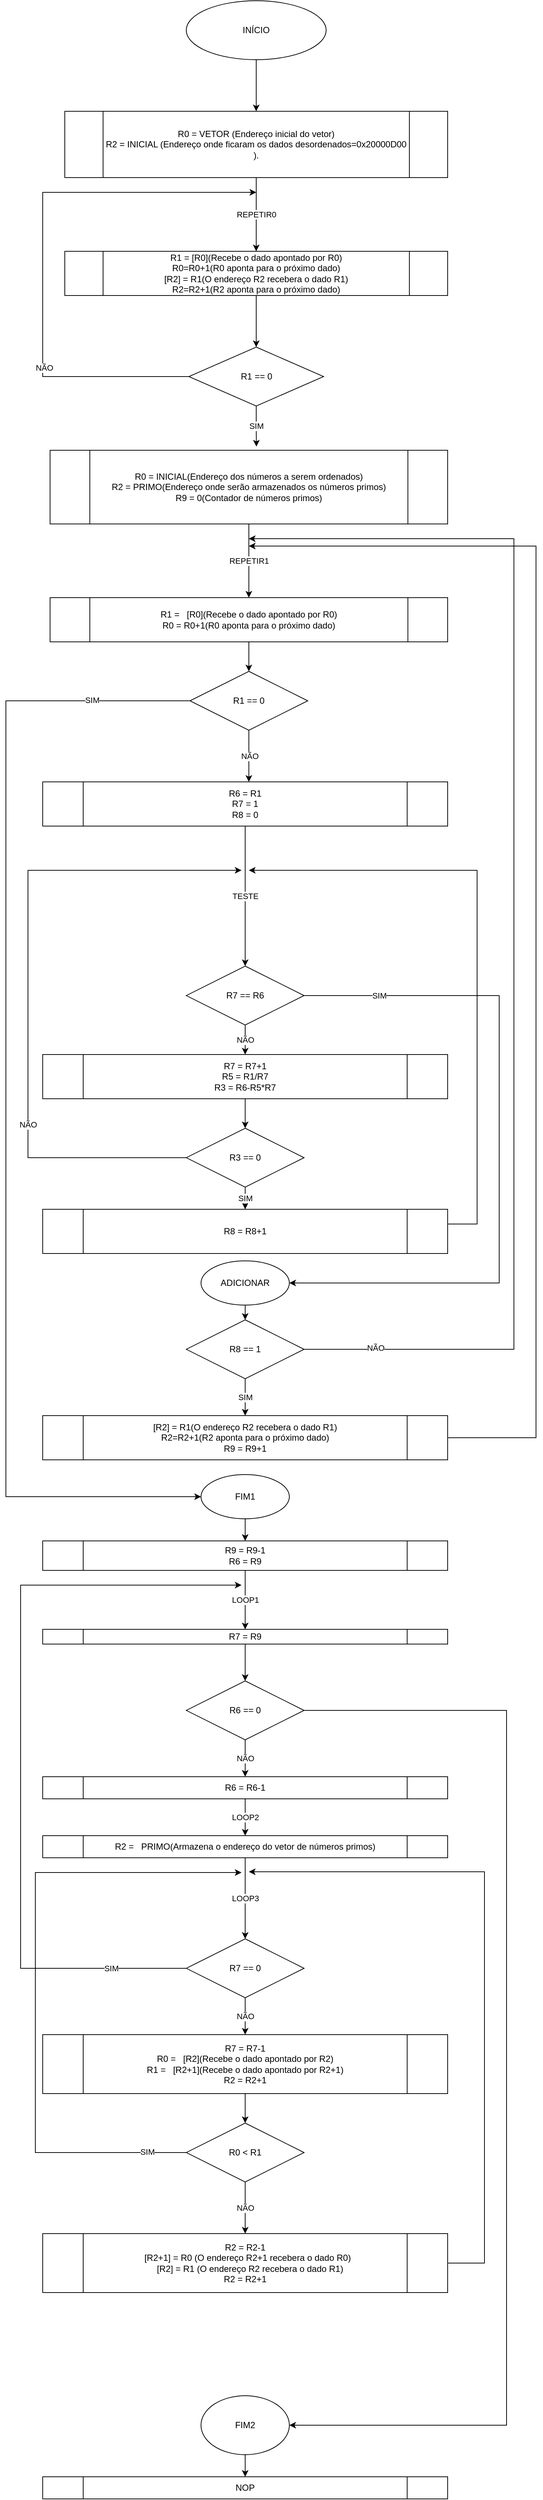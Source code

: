 <mxfile version="20.3.1" type="github">
  <diagram id="jYiwCCVbOT4eX7g08uxv" name="Página-1">
    <mxGraphModel dx="1531" dy="1859" grid="1" gridSize="10" guides="1" tooltips="1" connect="1" arrows="1" fold="1" page="1" pageScale="1" pageWidth="827" pageHeight="1169" math="0" shadow="0">
      <root>
        <mxCell id="0" />
        <mxCell id="1" parent="0" />
        <mxCell id="s7tynfBtA4Vy_yrv-AMY-73" value="" style="edgeStyle=orthogonalEdgeStyle;rounded=0;orthogonalLoop=1;jettySize=auto;html=1;" edge="1" parent="1" source="s7tynfBtA4Vy_yrv-AMY-22" target="s7tynfBtA4Vy_yrv-AMY-23">
          <mxGeometry relative="1" as="geometry" />
        </mxCell>
        <mxCell id="s7tynfBtA4Vy_yrv-AMY-22" value="INÍCIO" style="ellipse;whiteSpace=wrap;html=1;" vertex="1" parent="1">
          <mxGeometry x="285" y="-1140" width="189.99" height="80" as="geometry" />
        </mxCell>
        <mxCell id="s7tynfBtA4Vy_yrv-AMY-72" value="REPETIR0" style="edgeStyle=orthogonalEdgeStyle;rounded=0;orthogonalLoop=1;jettySize=auto;html=1;entryX=0.5;entryY=0;entryDx=0;entryDy=0;" edge="1" parent="1" source="s7tynfBtA4Vy_yrv-AMY-23" target="s7tynfBtA4Vy_yrv-AMY-26">
          <mxGeometry relative="1" as="geometry" />
        </mxCell>
        <mxCell id="s7tynfBtA4Vy_yrv-AMY-23" value="R0 = VETOR (Endereço inicial do vetor)&lt;br&gt;R2 = INICIAL (Endereço onde ficaram os dados desordenados=0x20000D00&lt;br&gt;)." style="shape=process;whiteSpace=wrap;html=1;backgroundOutline=1;" vertex="1" parent="1">
          <mxGeometry x="120" y="-990" width="520" height="90" as="geometry" />
        </mxCell>
        <mxCell id="s7tynfBtA4Vy_yrv-AMY-25" style="edgeStyle=orthogonalEdgeStyle;rounded=0;orthogonalLoop=1;jettySize=auto;html=1;exitX=0.5;exitY=1;exitDx=0;exitDy=0;entryX=0.5;entryY=0;entryDx=0;entryDy=0;" edge="1" parent="1" source="s7tynfBtA4Vy_yrv-AMY-26" target="s7tynfBtA4Vy_yrv-AMY-30">
          <mxGeometry relative="1" as="geometry" />
        </mxCell>
        <mxCell id="s7tynfBtA4Vy_yrv-AMY-26" value="R1 =&amp;nbsp;[R0](Recebe o dado apontado por R0)&lt;br&gt;R0=R0+1(R0 aponta para o próximo dado)&lt;br&gt;[R2] = R1(O endereço R2 recebera o dado R1)&lt;br&gt;R2=R2+1(R2 aponta para o próximo dado)" style="shape=process;whiteSpace=wrap;html=1;backgroundOutline=1;" vertex="1" parent="1">
          <mxGeometry x="120" y="-800" width="520" height="60" as="geometry" />
        </mxCell>
        <mxCell id="s7tynfBtA4Vy_yrv-AMY-27" style="edgeStyle=orthogonalEdgeStyle;rounded=0;orthogonalLoop=1;jettySize=auto;html=1;exitX=0;exitY=0.5;exitDx=0;exitDy=0;" edge="1" parent="1" source="s7tynfBtA4Vy_yrv-AMY-30">
          <mxGeometry relative="1" as="geometry">
            <mxPoint x="380" y="-880" as="targetPoint" />
            <Array as="points">
              <mxPoint x="90" y="-630" />
              <mxPoint x="90" y="-880" />
              <mxPoint x="380" y="-880" />
            </Array>
          </mxGeometry>
        </mxCell>
        <mxCell id="s7tynfBtA4Vy_yrv-AMY-28" value="NÃO" style="edgeLabel;html=1;align=center;verticalAlign=middle;resizable=0;points=[];" vertex="1" connectable="0" parent="s7tynfBtA4Vy_yrv-AMY-27">
          <mxGeometry x="-0.43" y="-2" relative="1" as="geometry">
            <mxPoint as="offset" />
          </mxGeometry>
        </mxCell>
        <mxCell id="s7tynfBtA4Vy_yrv-AMY-29" value="SIM" style="edgeStyle=orthogonalEdgeStyle;rounded=0;orthogonalLoop=1;jettySize=auto;html=1;exitX=0.5;exitY=1;exitDx=0;exitDy=0;entryX=0.519;entryY=-0.05;entryDx=0;entryDy=0;entryPerimeter=0;" edge="1" parent="1" source="s7tynfBtA4Vy_yrv-AMY-30" target="s7tynfBtA4Vy_yrv-AMY-32">
          <mxGeometry relative="1" as="geometry" />
        </mxCell>
        <mxCell id="s7tynfBtA4Vy_yrv-AMY-30" value="R1 == 0" style="rhombus;whiteSpace=wrap;html=1;" vertex="1" parent="1">
          <mxGeometry x="288.51" y="-670" width="182.99" height="80" as="geometry" />
        </mxCell>
        <mxCell id="s7tynfBtA4Vy_yrv-AMY-31" value="REPETIR1" style="edgeStyle=orthogonalEdgeStyle;rounded=0;orthogonalLoop=1;jettySize=auto;html=1;exitX=0.5;exitY=1;exitDx=0;exitDy=0;entryX=0.5;entryY=0;entryDx=0;entryDy=0;" edge="1" parent="1" source="s7tynfBtA4Vy_yrv-AMY-32" target="s7tynfBtA4Vy_yrv-AMY-34">
          <mxGeometry relative="1" as="geometry" />
        </mxCell>
        <mxCell id="s7tynfBtA4Vy_yrv-AMY-32" value="R0 = INICIAL(Endereço dos números a serem ordenados)&lt;br&gt;R2 = PRIMO(Endereço onde serão armazenados os números primos)&lt;br&gt;R9 = 0(Contador de números primos)" style="shape=process;whiteSpace=wrap;html=1;backgroundOutline=1;" vertex="1" parent="1">
          <mxGeometry x="100" y="-530" width="540" height="100" as="geometry" />
        </mxCell>
        <mxCell id="s7tynfBtA4Vy_yrv-AMY-33" style="edgeStyle=orthogonalEdgeStyle;rounded=0;orthogonalLoop=1;jettySize=auto;html=1;exitX=0.5;exitY=1;exitDx=0;exitDy=0;entryX=0.5;entryY=0;entryDx=0;entryDy=0;" edge="1" parent="1" source="s7tynfBtA4Vy_yrv-AMY-34" target="s7tynfBtA4Vy_yrv-AMY-36">
          <mxGeometry relative="1" as="geometry" />
        </mxCell>
        <mxCell id="s7tynfBtA4Vy_yrv-AMY-34" value="R1 =&amp;nbsp;&amp;nbsp;&amp;nbsp;[R0](Recebe o dado apontado por R0)&lt;br&gt;R0 = R0+1(R0 aponta para o próximo dado)" style="shape=process;whiteSpace=wrap;html=1;backgroundOutline=1;" vertex="1" parent="1">
          <mxGeometry x="100" y="-330" width="540" height="60" as="geometry" />
        </mxCell>
        <mxCell id="s7tynfBtA4Vy_yrv-AMY-35" value="NÃO" style="edgeStyle=orthogonalEdgeStyle;rounded=0;orthogonalLoop=1;jettySize=auto;html=1;exitX=0.5;exitY=1;exitDx=0;exitDy=0;" edge="1" parent="1" source="s7tynfBtA4Vy_yrv-AMY-36">
          <mxGeometry relative="1" as="geometry">
            <mxPoint x="370" y="-80" as="targetPoint" />
          </mxGeometry>
        </mxCell>
        <mxCell id="s7tynfBtA4Vy_yrv-AMY-59" style="edgeStyle=orthogonalEdgeStyle;rounded=0;orthogonalLoop=1;jettySize=auto;html=1;exitX=0;exitY=0.5;exitDx=0;exitDy=0;entryX=0;entryY=0.5;entryDx=0;entryDy=0;" edge="1" parent="1" source="s7tynfBtA4Vy_yrv-AMY-36" target="s7tynfBtA4Vy_yrv-AMY-82">
          <mxGeometry relative="1" as="geometry">
            <mxPoint x="360" y="890" as="targetPoint" />
            <Array as="points">
              <mxPoint x="40" y="-190" />
              <mxPoint x="40" y="890" />
            </Array>
          </mxGeometry>
        </mxCell>
        <mxCell id="s7tynfBtA4Vy_yrv-AMY-60" value="SIM" style="edgeLabel;html=1;align=center;verticalAlign=middle;resizable=0;points=[];" vertex="1" connectable="0" parent="s7tynfBtA4Vy_yrv-AMY-59">
          <mxGeometry x="-0.833" y="-1" relative="1" as="geometry">
            <mxPoint as="offset" />
          </mxGeometry>
        </mxCell>
        <mxCell id="s7tynfBtA4Vy_yrv-AMY-36" value="R1 == 0" style="rhombus;whiteSpace=wrap;html=1;" vertex="1" parent="1">
          <mxGeometry x="290" y="-230" width="160" height="80" as="geometry" />
        </mxCell>
        <mxCell id="s7tynfBtA4Vy_yrv-AMY-62" value="TESTE" style="edgeStyle=orthogonalEdgeStyle;rounded=0;orthogonalLoop=1;jettySize=auto;html=1;entryX=0.5;entryY=0;entryDx=0;entryDy=0;" edge="1" parent="1" source="s7tynfBtA4Vy_yrv-AMY-37" target="s7tynfBtA4Vy_yrv-AMY-41">
          <mxGeometry relative="1" as="geometry" />
        </mxCell>
        <mxCell id="s7tynfBtA4Vy_yrv-AMY-37" value="R6 = R1&lt;br&gt;R7 = 1&lt;br&gt;R8 = 0" style="shape=process;whiteSpace=wrap;html=1;backgroundOutline=1;" vertex="1" parent="1">
          <mxGeometry x="90" y="-80" width="550" height="60" as="geometry" />
        </mxCell>
        <mxCell id="s7tynfBtA4Vy_yrv-AMY-46" value="NÃO" style="edgeStyle=orthogonalEdgeStyle;rounded=0;orthogonalLoop=1;jettySize=auto;html=1;" edge="1" parent="1" source="s7tynfBtA4Vy_yrv-AMY-41" target="s7tynfBtA4Vy_yrv-AMY-45">
          <mxGeometry relative="1" as="geometry" />
        </mxCell>
        <mxCell id="s7tynfBtA4Vy_yrv-AMY-75" style="edgeStyle=orthogonalEdgeStyle;rounded=0;orthogonalLoop=1;jettySize=auto;html=1;exitX=1;exitY=0.5;exitDx=0;exitDy=0;entryX=1;entryY=0.5;entryDx=0;entryDy=0;" edge="1" parent="1" source="s7tynfBtA4Vy_yrv-AMY-41" target="s7tynfBtA4Vy_yrv-AMY-78">
          <mxGeometry relative="1" as="geometry">
            <mxPoint x="500" y="580" as="targetPoint" />
            <Array as="points">
              <mxPoint x="710" y="210" />
              <mxPoint x="710" y="600" />
            </Array>
          </mxGeometry>
        </mxCell>
        <mxCell id="s7tynfBtA4Vy_yrv-AMY-77" value="SIM" style="edgeLabel;html=1;align=center;verticalAlign=middle;resizable=0;points=[];" vertex="1" connectable="0" parent="s7tynfBtA4Vy_yrv-AMY-75">
          <mxGeometry x="-0.783" relative="1" as="geometry">
            <mxPoint as="offset" />
          </mxGeometry>
        </mxCell>
        <mxCell id="s7tynfBtA4Vy_yrv-AMY-41" value="R7 == R6" style="rhombus;whiteSpace=wrap;html=1;" vertex="1" parent="1">
          <mxGeometry x="285" y="170" width="160" height="80" as="geometry" />
        </mxCell>
        <mxCell id="s7tynfBtA4Vy_yrv-AMY-49" value="" style="edgeStyle=orthogonalEdgeStyle;rounded=0;orthogonalLoop=1;jettySize=auto;html=1;" edge="1" parent="1" source="s7tynfBtA4Vy_yrv-AMY-45" target="s7tynfBtA4Vy_yrv-AMY-48">
          <mxGeometry relative="1" as="geometry" />
        </mxCell>
        <mxCell id="s7tynfBtA4Vy_yrv-AMY-45" value="R7 = R7+1&lt;br&gt;R5 = R1/R7&lt;br&gt;R3 = R6-R5*R7" style="shape=process;whiteSpace=wrap;html=1;backgroundOutline=1;" vertex="1" parent="1">
          <mxGeometry x="90" y="290" width="550" height="60" as="geometry" />
        </mxCell>
        <mxCell id="s7tynfBtA4Vy_yrv-AMY-52" style="edgeStyle=orthogonalEdgeStyle;rounded=0;orthogonalLoop=1;jettySize=auto;html=1;exitX=0;exitY=0.5;exitDx=0;exitDy=0;" edge="1" parent="1" source="s7tynfBtA4Vy_yrv-AMY-48">
          <mxGeometry relative="1" as="geometry">
            <mxPoint x="360" y="40" as="targetPoint" />
            <Array as="points">
              <mxPoint x="70" y="430" />
            </Array>
          </mxGeometry>
        </mxCell>
        <mxCell id="s7tynfBtA4Vy_yrv-AMY-53" value="NÃO" style="edgeLabel;html=1;align=center;verticalAlign=middle;resizable=0;points=[];" vertex="1" connectable="0" parent="s7tynfBtA4Vy_yrv-AMY-52">
          <mxGeometry x="-0.419" relative="1" as="geometry">
            <mxPoint as="offset" />
          </mxGeometry>
        </mxCell>
        <mxCell id="s7tynfBtA4Vy_yrv-AMY-55" value="SIM" style="edgeStyle=orthogonalEdgeStyle;rounded=0;orthogonalLoop=1;jettySize=auto;html=1;" edge="1" parent="1" source="s7tynfBtA4Vy_yrv-AMY-48" target="s7tynfBtA4Vy_yrv-AMY-54">
          <mxGeometry relative="1" as="geometry" />
        </mxCell>
        <mxCell id="s7tynfBtA4Vy_yrv-AMY-48" value="R3 == 0" style="rhombus;whiteSpace=wrap;html=1;" vertex="1" parent="1">
          <mxGeometry x="285" y="390" width="160" height="80" as="geometry" />
        </mxCell>
        <mxCell id="s7tynfBtA4Vy_yrv-AMY-57" style="edgeStyle=orthogonalEdgeStyle;rounded=0;orthogonalLoop=1;jettySize=auto;html=1;exitX=1;exitY=0.5;exitDx=0;exitDy=0;" edge="1" parent="1" source="s7tynfBtA4Vy_yrv-AMY-54">
          <mxGeometry relative="1" as="geometry">
            <mxPoint x="370" y="40" as="targetPoint" />
            <Array as="points">
              <mxPoint x="680" y="520" />
              <mxPoint x="680" y="40" />
            </Array>
          </mxGeometry>
        </mxCell>
        <mxCell id="s7tynfBtA4Vy_yrv-AMY-54" value="R8 = R8+1" style="shape=process;whiteSpace=wrap;html=1;backgroundOutline=1;" vertex="1" parent="1">
          <mxGeometry x="90" y="500" width="550" height="60" as="geometry" />
        </mxCell>
        <mxCell id="s7tynfBtA4Vy_yrv-AMY-63" style="edgeStyle=orthogonalEdgeStyle;rounded=0;orthogonalLoop=1;jettySize=auto;html=1;exitX=1;exitY=0.5;exitDx=0;exitDy=0;" edge="1" parent="1" source="s7tynfBtA4Vy_yrv-AMY-61">
          <mxGeometry relative="1" as="geometry">
            <mxPoint x="370" y="-410" as="targetPoint" />
            <Array as="points">
              <mxPoint x="730" y="690" />
              <mxPoint x="730" y="-410" />
            </Array>
          </mxGeometry>
        </mxCell>
        <mxCell id="s7tynfBtA4Vy_yrv-AMY-65" value="NÃO" style="edgeLabel;html=1;align=center;verticalAlign=middle;resizable=0;points=[];" vertex="1" connectable="0" parent="s7tynfBtA4Vy_yrv-AMY-63">
          <mxGeometry x="-0.889" y="2" relative="1" as="geometry">
            <mxPoint as="offset" />
          </mxGeometry>
        </mxCell>
        <mxCell id="s7tynfBtA4Vy_yrv-AMY-68" value="SIM" style="edgeStyle=orthogonalEdgeStyle;rounded=0;orthogonalLoop=1;jettySize=auto;html=1;" edge="1" parent="1" source="s7tynfBtA4Vy_yrv-AMY-61" target="s7tynfBtA4Vy_yrv-AMY-66">
          <mxGeometry relative="1" as="geometry" />
        </mxCell>
        <mxCell id="s7tynfBtA4Vy_yrv-AMY-61" value="R8 == 1" style="rhombus;whiteSpace=wrap;html=1;" vertex="1" parent="1">
          <mxGeometry x="285" y="650" width="160" height="80" as="geometry" />
        </mxCell>
        <mxCell id="s7tynfBtA4Vy_yrv-AMY-70" style="edgeStyle=orthogonalEdgeStyle;rounded=0;orthogonalLoop=1;jettySize=auto;html=1;exitX=1;exitY=0.5;exitDx=0;exitDy=0;" edge="1" parent="1" source="s7tynfBtA4Vy_yrv-AMY-66">
          <mxGeometry relative="1" as="geometry">
            <mxPoint x="370" y="-400" as="targetPoint" />
            <Array as="points">
              <mxPoint x="760" y="810" />
              <mxPoint x="760" y="-400" />
            </Array>
          </mxGeometry>
        </mxCell>
        <mxCell id="s7tynfBtA4Vy_yrv-AMY-66" value="[R2] = R1(O endereço R2 recebera o dado R1)&lt;br&gt;R2=R2+1(R2 aponta para o próximo dado)&lt;br&gt;R9 = R9+1" style="shape=process;whiteSpace=wrap;html=1;backgroundOutline=1;" vertex="1" parent="1">
          <mxGeometry x="90" y="780" width="550" height="60" as="geometry" />
        </mxCell>
        <mxCell id="s7tynfBtA4Vy_yrv-AMY-81" style="edgeStyle=orthogonalEdgeStyle;rounded=0;orthogonalLoop=1;jettySize=auto;html=1;exitX=0.5;exitY=1;exitDx=0;exitDy=0;entryX=0.5;entryY=0;entryDx=0;entryDy=0;" edge="1" parent="1" source="s7tynfBtA4Vy_yrv-AMY-78" target="s7tynfBtA4Vy_yrv-AMY-61">
          <mxGeometry relative="1" as="geometry" />
        </mxCell>
        <mxCell id="s7tynfBtA4Vy_yrv-AMY-78" value="ADICIONAR" style="ellipse;whiteSpace=wrap;html=1;" vertex="1" parent="1">
          <mxGeometry x="305" y="570" width="120" height="60" as="geometry" />
        </mxCell>
        <mxCell id="s7tynfBtA4Vy_yrv-AMY-85" value="" style="edgeStyle=orthogonalEdgeStyle;rounded=0;orthogonalLoop=1;jettySize=auto;html=1;" edge="1" parent="1" source="s7tynfBtA4Vy_yrv-AMY-82" target="s7tynfBtA4Vy_yrv-AMY-84">
          <mxGeometry relative="1" as="geometry" />
        </mxCell>
        <mxCell id="s7tynfBtA4Vy_yrv-AMY-82" value="FIM1" style="ellipse;whiteSpace=wrap;html=1;" vertex="1" parent="1">
          <mxGeometry x="305" y="860" width="120" height="60" as="geometry" />
        </mxCell>
        <mxCell id="s7tynfBtA4Vy_yrv-AMY-89" value="LOOP1" style="edgeStyle=orthogonalEdgeStyle;rounded=0;orthogonalLoop=1;jettySize=auto;html=1;exitX=0.5;exitY=1;exitDx=0;exitDy=0;entryX=0.5;entryY=0;entryDx=0;entryDy=0;" edge="1" parent="1" source="s7tynfBtA4Vy_yrv-AMY-84" target="s7tynfBtA4Vy_yrv-AMY-88">
          <mxGeometry relative="1" as="geometry" />
        </mxCell>
        <mxCell id="s7tynfBtA4Vy_yrv-AMY-84" value="R9 = R9-1&lt;br&gt;R6 = R9" style="shape=process;whiteSpace=wrap;html=1;backgroundOutline=1;" vertex="1" parent="1">
          <mxGeometry x="90" y="950" width="550" height="40" as="geometry" />
        </mxCell>
        <mxCell id="s7tynfBtA4Vy_yrv-AMY-91" value="" style="edgeStyle=orthogonalEdgeStyle;rounded=0;orthogonalLoop=1;jettySize=auto;html=1;" edge="1" parent="1" source="s7tynfBtA4Vy_yrv-AMY-88" target="s7tynfBtA4Vy_yrv-AMY-90">
          <mxGeometry relative="1" as="geometry" />
        </mxCell>
        <mxCell id="s7tynfBtA4Vy_yrv-AMY-88" value="R7 = R9" style="shape=process;whiteSpace=wrap;html=1;backgroundOutline=1;" vertex="1" parent="1">
          <mxGeometry x="90" y="1070" width="550" height="20" as="geometry" />
        </mxCell>
        <mxCell id="s7tynfBtA4Vy_yrv-AMY-93" value="NÃO" style="edgeStyle=orthogonalEdgeStyle;rounded=0;orthogonalLoop=1;jettySize=auto;html=1;" edge="1" parent="1" source="s7tynfBtA4Vy_yrv-AMY-90" target="s7tynfBtA4Vy_yrv-AMY-92">
          <mxGeometry relative="1" as="geometry" />
        </mxCell>
        <mxCell id="s7tynfBtA4Vy_yrv-AMY-120" style="edgeStyle=orthogonalEdgeStyle;rounded=0;orthogonalLoop=1;jettySize=auto;html=1;exitX=1;exitY=0.5;exitDx=0;exitDy=0;entryX=1;entryY=0.5;entryDx=0;entryDy=0;" edge="1" parent="1" source="s7tynfBtA4Vy_yrv-AMY-90" target="s7tynfBtA4Vy_yrv-AMY-115">
          <mxGeometry relative="1" as="geometry">
            <mxPoint x="720" y="2160" as="targetPoint" />
            <Array as="points">
              <mxPoint x="720" y="1180" />
              <mxPoint x="720" y="2150" />
            </Array>
          </mxGeometry>
        </mxCell>
        <mxCell id="s7tynfBtA4Vy_yrv-AMY-90" value="R6 == 0" style="rhombus;whiteSpace=wrap;html=1;" vertex="1" parent="1">
          <mxGeometry x="285" y="1140" width="160" height="80" as="geometry" />
        </mxCell>
        <mxCell id="s7tynfBtA4Vy_yrv-AMY-95" value="LOOP2" style="edgeStyle=orthogonalEdgeStyle;rounded=0;orthogonalLoop=1;jettySize=auto;html=1;entryX=0.5;entryY=0;entryDx=0;entryDy=0;" edge="1" parent="1" source="s7tynfBtA4Vy_yrv-AMY-92" target="s7tynfBtA4Vy_yrv-AMY-96">
          <mxGeometry relative="1" as="geometry">
            <mxPoint x="365" y="1350" as="targetPoint" />
          </mxGeometry>
        </mxCell>
        <mxCell id="s7tynfBtA4Vy_yrv-AMY-92" value="R6 = R6-1" style="shape=process;whiteSpace=wrap;html=1;backgroundOutline=1;" vertex="1" parent="1">
          <mxGeometry x="90" y="1270" width="550" height="30" as="geometry" />
        </mxCell>
        <mxCell id="s7tynfBtA4Vy_yrv-AMY-99" value="LOOP3" style="edgeStyle=orthogonalEdgeStyle;rounded=0;orthogonalLoop=1;jettySize=auto;html=1;" edge="1" parent="1" source="s7tynfBtA4Vy_yrv-AMY-96" target="s7tynfBtA4Vy_yrv-AMY-98">
          <mxGeometry relative="1" as="geometry" />
        </mxCell>
        <mxCell id="s7tynfBtA4Vy_yrv-AMY-96" value="R2 =&amp;nbsp; &amp;nbsp;PRIMO(Armazena o endereço do vetor de números primos)&lt;br&gt;" style="shape=process;whiteSpace=wrap;html=1;backgroundOutline=1;" vertex="1" parent="1">
          <mxGeometry x="90" y="1350" width="550" height="30" as="geometry" />
        </mxCell>
        <mxCell id="s7tynfBtA4Vy_yrv-AMY-100" style="edgeStyle=orthogonalEdgeStyle;rounded=0;orthogonalLoop=1;jettySize=auto;html=1;exitX=0;exitY=0.5;exitDx=0;exitDy=0;" edge="1" parent="1" source="s7tynfBtA4Vy_yrv-AMY-98">
          <mxGeometry relative="1" as="geometry">
            <mxPoint x="360" y="1010" as="targetPoint" />
            <Array as="points">
              <mxPoint x="60" y="1530" />
              <mxPoint x="60" y="1010" />
            </Array>
          </mxGeometry>
        </mxCell>
        <mxCell id="s7tynfBtA4Vy_yrv-AMY-101" value="SIM" style="edgeLabel;html=1;align=center;verticalAlign=middle;resizable=0;points=[];" vertex="1" connectable="0" parent="s7tynfBtA4Vy_yrv-AMY-100">
          <mxGeometry x="-0.805" relative="1" as="geometry">
            <mxPoint as="offset" />
          </mxGeometry>
        </mxCell>
        <mxCell id="s7tynfBtA4Vy_yrv-AMY-103" value="NÃO" style="edgeStyle=orthogonalEdgeStyle;rounded=0;orthogonalLoop=1;jettySize=auto;html=1;" edge="1" parent="1" source="s7tynfBtA4Vy_yrv-AMY-98" target="s7tynfBtA4Vy_yrv-AMY-102">
          <mxGeometry relative="1" as="geometry" />
        </mxCell>
        <mxCell id="s7tynfBtA4Vy_yrv-AMY-98" value="R7 == 0" style="rhombus;whiteSpace=wrap;html=1;" vertex="1" parent="1">
          <mxGeometry x="285" y="1490" width="160" height="80" as="geometry" />
        </mxCell>
        <mxCell id="s7tynfBtA4Vy_yrv-AMY-108" value="" style="edgeStyle=orthogonalEdgeStyle;rounded=0;orthogonalLoop=1;jettySize=auto;html=1;" edge="1" parent="1" source="s7tynfBtA4Vy_yrv-AMY-102" target="s7tynfBtA4Vy_yrv-AMY-107">
          <mxGeometry relative="1" as="geometry" />
        </mxCell>
        <mxCell id="s7tynfBtA4Vy_yrv-AMY-102" value="R7 = R7-1&lt;br&gt;R0 =&amp;nbsp;&amp;nbsp;&amp;nbsp;[R2](Recebe o dado apontado por R2)&lt;br&gt;R1 =&amp;nbsp;&amp;nbsp;&amp;nbsp;[R2+1](Recebe o dado apontado por R2+1)&lt;br&gt;R2 = R2+1" style="shape=process;whiteSpace=wrap;html=1;backgroundOutline=1;" vertex="1" parent="1">
          <mxGeometry x="90" y="1620" width="550" height="80" as="geometry" />
        </mxCell>
        <mxCell id="s7tynfBtA4Vy_yrv-AMY-109" style="edgeStyle=orthogonalEdgeStyle;rounded=0;orthogonalLoop=1;jettySize=auto;html=1;exitX=0;exitY=0.5;exitDx=0;exitDy=0;" edge="1" parent="1" source="s7tynfBtA4Vy_yrv-AMY-107">
          <mxGeometry relative="1" as="geometry">
            <mxPoint x="360" y="1400" as="targetPoint" />
            <Array as="points">
              <mxPoint x="80" y="1780" />
              <mxPoint x="80" y="1400" />
            </Array>
          </mxGeometry>
        </mxCell>
        <mxCell id="s7tynfBtA4Vy_yrv-AMY-110" value="SIM" style="edgeLabel;html=1;align=center;verticalAlign=middle;resizable=0;points=[];" vertex="1" connectable="0" parent="s7tynfBtA4Vy_yrv-AMY-109">
          <mxGeometry x="-0.877" y="-1" relative="1" as="geometry">
            <mxPoint as="offset" />
          </mxGeometry>
        </mxCell>
        <mxCell id="s7tynfBtA4Vy_yrv-AMY-112" value="NÃO" style="edgeStyle=orthogonalEdgeStyle;rounded=0;orthogonalLoop=1;jettySize=auto;html=1;" edge="1" parent="1" source="s7tynfBtA4Vy_yrv-AMY-107" target="s7tynfBtA4Vy_yrv-AMY-111">
          <mxGeometry relative="1" as="geometry" />
        </mxCell>
        <mxCell id="s7tynfBtA4Vy_yrv-AMY-107" value="R0 &amp;lt; R1" style="rhombus;whiteSpace=wrap;html=1;" vertex="1" parent="1">
          <mxGeometry x="285" y="1740" width="160" height="80" as="geometry" />
        </mxCell>
        <mxCell id="s7tynfBtA4Vy_yrv-AMY-113" style="edgeStyle=orthogonalEdgeStyle;rounded=0;orthogonalLoop=1;jettySize=auto;html=1;exitX=1;exitY=0.5;exitDx=0;exitDy=0;" edge="1" parent="1" source="s7tynfBtA4Vy_yrv-AMY-111">
          <mxGeometry relative="1" as="geometry">
            <mxPoint x="370" y="1399" as="targetPoint" />
            <Array as="points">
              <mxPoint x="690" y="1930" />
              <mxPoint x="690" y="1399" />
              <mxPoint x="689" y="1399" />
            </Array>
          </mxGeometry>
        </mxCell>
        <mxCell id="s7tynfBtA4Vy_yrv-AMY-111" value="R2 = R2-1&lt;br&gt;&amp;nbsp; [R2+1] = R0 (O endereço R2+1 recebera o dado R0)&lt;br&gt;&amp;nbsp; &amp;nbsp; [R2] = R1 (O endereço R2 recebera o dado R1)&lt;br&gt;R2 = R2+1" style="shape=process;whiteSpace=wrap;html=1;backgroundOutline=1;" vertex="1" parent="1">
          <mxGeometry x="90" y="1890" width="550" height="80" as="geometry" />
        </mxCell>
        <mxCell id="s7tynfBtA4Vy_yrv-AMY-119" value="" style="edgeStyle=orthogonalEdgeStyle;rounded=0;orthogonalLoop=1;jettySize=auto;html=1;" edge="1" parent="1" source="s7tynfBtA4Vy_yrv-AMY-115" target="s7tynfBtA4Vy_yrv-AMY-117">
          <mxGeometry relative="1" as="geometry" />
        </mxCell>
        <mxCell id="s7tynfBtA4Vy_yrv-AMY-115" value="FIM2" style="ellipse;whiteSpace=wrap;html=1;" vertex="1" parent="1">
          <mxGeometry x="305" y="2110" width="120" height="80" as="geometry" />
        </mxCell>
        <mxCell id="s7tynfBtA4Vy_yrv-AMY-117" value="NOP" style="shape=process;whiteSpace=wrap;html=1;backgroundOutline=1;" vertex="1" parent="1">
          <mxGeometry x="90" y="2220" width="550" height="30" as="geometry" />
        </mxCell>
      </root>
    </mxGraphModel>
  </diagram>
</mxfile>
